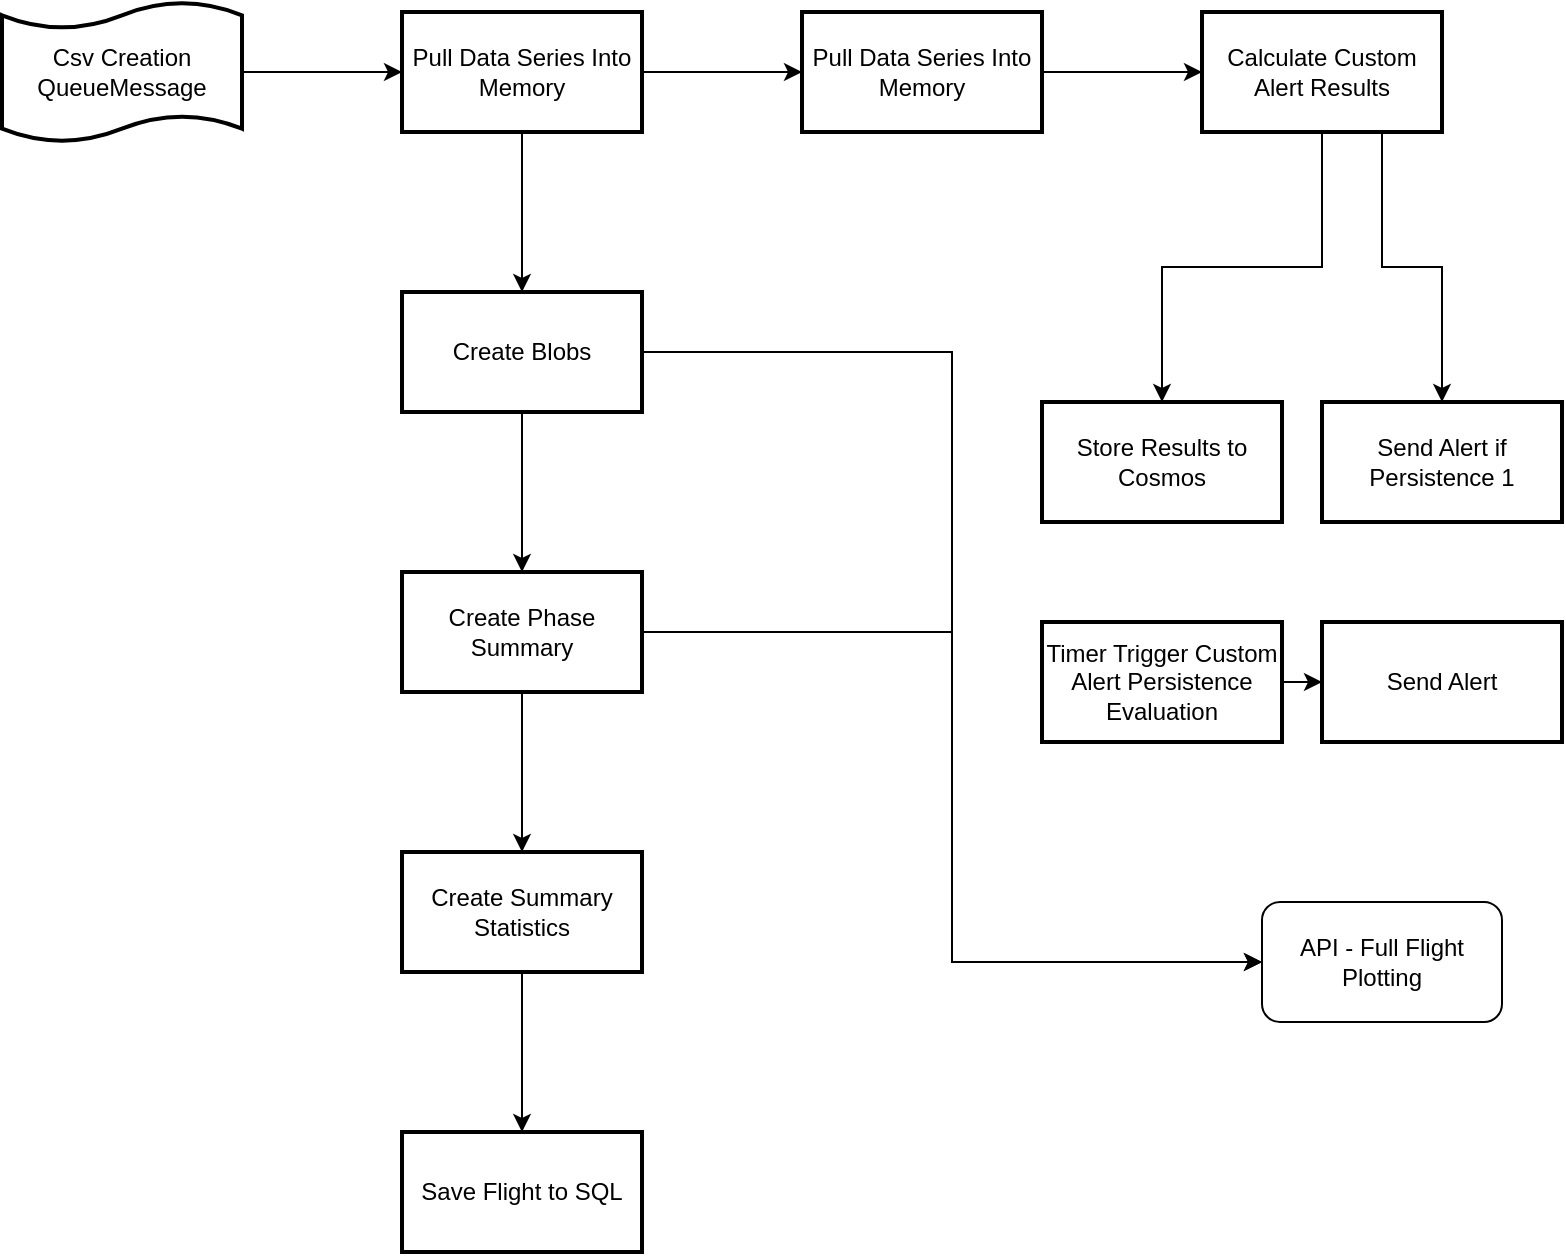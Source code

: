 <mxfile version="24.5.4" type="github">
  <diagram name="Page-1" id="GISTRxogogpx8yDHISPY">
    <mxGraphModel dx="1434" dy="746" grid="1" gridSize="10" guides="1" tooltips="1" connect="1" arrows="1" fold="1" page="1" pageScale="1" pageWidth="850" pageHeight="1100" math="0" shadow="0">
      <root>
        <mxCell id="0" />
        <mxCell id="1" parent="0" />
        <mxCell id="qLUTxdZjefEvBJyTX5au-4" value="" style="edgeStyle=orthogonalEdgeStyle;rounded=0;orthogonalLoop=1;jettySize=auto;html=1;" parent="1" source="qLUTxdZjefEvBJyTX5au-2" target="qLUTxdZjefEvBJyTX5au-3" edge="1">
          <mxGeometry relative="1" as="geometry" />
        </mxCell>
        <mxCell id="qLUTxdZjefEvBJyTX5au-2" value="Csv Creation QueueMessage" style="shape=tape;whiteSpace=wrap;html=1;strokeWidth=2;size=0.19" parent="1" vertex="1">
          <mxGeometry x="60" y="60" width="120" height="70" as="geometry" />
        </mxCell>
        <mxCell id="qLUTxdZjefEvBJyTX5au-7" value="" style="edgeStyle=orthogonalEdgeStyle;rounded=0;orthogonalLoop=1;jettySize=auto;html=1;" parent="1" source="qLUTxdZjefEvBJyTX5au-3" target="qLUTxdZjefEvBJyTX5au-6" edge="1">
          <mxGeometry relative="1" as="geometry" />
        </mxCell>
        <mxCell id="qLUTxdZjefEvBJyTX5au-9" value="" style="edgeStyle=orthogonalEdgeStyle;rounded=0;orthogonalLoop=1;jettySize=auto;html=1;" parent="1" source="qLUTxdZjefEvBJyTX5au-3" target="qLUTxdZjefEvBJyTX5au-8" edge="1">
          <mxGeometry relative="1" as="geometry" />
        </mxCell>
        <mxCell id="qLUTxdZjefEvBJyTX5au-3" value="Pull Data Series Into Memory" style="whiteSpace=wrap;html=1;strokeWidth=2;" parent="1" vertex="1">
          <mxGeometry x="260" y="65" width="120" height="60" as="geometry" />
        </mxCell>
        <mxCell id="qLUTxdZjefEvBJyTX5au-15" value="" style="edgeStyle=orthogonalEdgeStyle;rounded=0;orthogonalLoop=1;jettySize=auto;html=1;" parent="1" source="qLUTxdZjefEvBJyTX5au-6" target="qLUTxdZjefEvBJyTX5au-14" edge="1">
          <mxGeometry relative="1" as="geometry" />
        </mxCell>
        <mxCell id="qLUTxdZjefEvBJyTX5au-6" value="Pull Data Series Into Memory" style="whiteSpace=wrap;html=1;strokeWidth=2;" parent="1" vertex="1">
          <mxGeometry x="460" y="65" width="120" height="60" as="geometry" />
        </mxCell>
        <mxCell id="qLUTxdZjefEvBJyTX5au-11" value="" style="edgeStyle=orthogonalEdgeStyle;rounded=0;orthogonalLoop=1;jettySize=auto;html=1;" parent="1" source="qLUTxdZjefEvBJyTX5au-8" target="qLUTxdZjefEvBJyTX5au-10" edge="1">
          <mxGeometry relative="1" as="geometry" />
        </mxCell>
        <mxCell id="5lSr_2UKApsCVff0iDx0-2" style="edgeStyle=orthogonalEdgeStyle;rounded=0;orthogonalLoop=1;jettySize=auto;html=1;entryX=0;entryY=0.5;entryDx=0;entryDy=0;" edge="1" parent="1" source="qLUTxdZjefEvBJyTX5au-8" target="5lSr_2UKApsCVff0iDx0-1">
          <mxGeometry relative="1" as="geometry" />
        </mxCell>
        <mxCell id="qLUTxdZjefEvBJyTX5au-8" value="Create Blobs" style="whiteSpace=wrap;html=1;strokeWidth=2;" parent="1" vertex="1">
          <mxGeometry x="260" y="205" width="120" height="60" as="geometry" />
        </mxCell>
        <mxCell id="qLUTxdZjefEvBJyTX5au-13" value="" style="edgeStyle=orthogonalEdgeStyle;rounded=0;orthogonalLoop=1;jettySize=auto;html=1;" parent="1" source="qLUTxdZjefEvBJyTX5au-10" target="qLUTxdZjefEvBJyTX5au-12" edge="1">
          <mxGeometry relative="1" as="geometry" />
        </mxCell>
        <mxCell id="5lSr_2UKApsCVff0iDx0-3" style="edgeStyle=orthogonalEdgeStyle;rounded=0;orthogonalLoop=1;jettySize=auto;html=1;entryX=0;entryY=0.5;entryDx=0;entryDy=0;" edge="1" parent="1" source="qLUTxdZjefEvBJyTX5au-10" target="5lSr_2UKApsCVff0iDx0-1">
          <mxGeometry relative="1" as="geometry" />
        </mxCell>
        <mxCell id="qLUTxdZjefEvBJyTX5au-10" value="Create Phase Summary" style="whiteSpace=wrap;html=1;strokeWidth=2;" parent="1" vertex="1">
          <mxGeometry x="260" y="345" width="120" height="60" as="geometry" />
        </mxCell>
        <mxCell id="5lSr_2UKApsCVff0iDx0-9" value="" style="edgeStyle=orthogonalEdgeStyle;rounded=0;orthogonalLoop=1;jettySize=auto;html=1;" edge="1" parent="1" source="qLUTxdZjefEvBJyTX5au-12" target="5lSr_2UKApsCVff0iDx0-8">
          <mxGeometry relative="1" as="geometry" />
        </mxCell>
        <mxCell id="qLUTxdZjefEvBJyTX5au-12" value="Create Summary Statistics" style="whiteSpace=wrap;html=1;strokeWidth=2;" parent="1" vertex="1">
          <mxGeometry x="260" y="485" width="120" height="60" as="geometry" />
        </mxCell>
        <mxCell id="qLUTxdZjefEvBJyTX5au-18" value="" style="edgeStyle=orthogonalEdgeStyle;rounded=0;orthogonalLoop=1;jettySize=auto;html=1;exitX=0.75;exitY=1;exitDx=0;exitDy=0;" parent="1" source="qLUTxdZjefEvBJyTX5au-14" target="qLUTxdZjefEvBJyTX5au-16" edge="1">
          <mxGeometry relative="1" as="geometry" />
        </mxCell>
        <mxCell id="qLUTxdZjefEvBJyTX5au-21" value="" style="edgeStyle=orthogonalEdgeStyle;rounded=0;orthogonalLoop=1;jettySize=auto;html=1;" parent="1" source="qLUTxdZjefEvBJyTX5au-14" target="qLUTxdZjefEvBJyTX5au-20" edge="1">
          <mxGeometry relative="1" as="geometry" />
        </mxCell>
        <mxCell id="qLUTxdZjefEvBJyTX5au-14" value="Calculate Custom Alert Results" style="whiteSpace=wrap;html=1;strokeWidth=2;" parent="1" vertex="1">
          <mxGeometry x="660" y="65" width="120" height="60" as="geometry" />
        </mxCell>
        <mxCell id="qLUTxdZjefEvBJyTX5au-16" value="Send Alert if Persistence 1" style="whiteSpace=wrap;html=1;strokeWidth=2;" parent="1" vertex="1">
          <mxGeometry x="720" y="260" width="120" height="60" as="geometry" />
        </mxCell>
        <mxCell id="qLUTxdZjefEvBJyTX5au-20" value="Store Results to Cosmos" style="whiteSpace=wrap;html=1;strokeWidth=2;" parent="1" vertex="1">
          <mxGeometry x="580" y="260" width="120" height="60" as="geometry" />
        </mxCell>
        <mxCell id="5lSr_2UKApsCVff0iDx0-1" value="API - Full Flight Plotting" style="rounded=1;whiteSpace=wrap;html=1;" vertex="1" parent="1">
          <mxGeometry x="690" y="510" width="120" height="60" as="geometry" />
        </mxCell>
        <mxCell id="5lSr_2UKApsCVff0iDx0-7" value="" style="edgeStyle=orthogonalEdgeStyle;rounded=0;orthogonalLoop=1;jettySize=auto;html=1;" edge="1" parent="1" source="5lSr_2UKApsCVff0iDx0-5" target="5lSr_2UKApsCVff0iDx0-6">
          <mxGeometry relative="1" as="geometry" />
        </mxCell>
        <mxCell id="5lSr_2UKApsCVff0iDx0-5" value="Timer Trigger Custom Alert Persistence Evaluation" style="whiteSpace=wrap;html=1;strokeWidth=2;" vertex="1" parent="1">
          <mxGeometry x="580" y="370" width="120" height="60" as="geometry" />
        </mxCell>
        <mxCell id="5lSr_2UKApsCVff0iDx0-6" value="Send Alert" style="whiteSpace=wrap;html=1;strokeWidth=2;" vertex="1" parent="1">
          <mxGeometry x="720" y="370" width="120" height="60" as="geometry" />
        </mxCell>
        <mxCell id="5lSr_2UKApsCVff0iDx0-8" value="Save Flight to SQL" style="whiteSpace=wrap;html=1;strokeWidth=2;" vertex="1" parent="1">
          <mxGeometry x="260" y="625" width="120" height="60" as="geometry" />
        </mxCell>
      </root>
    </mxGraphModel>
  </diagram>
</mxfile>
